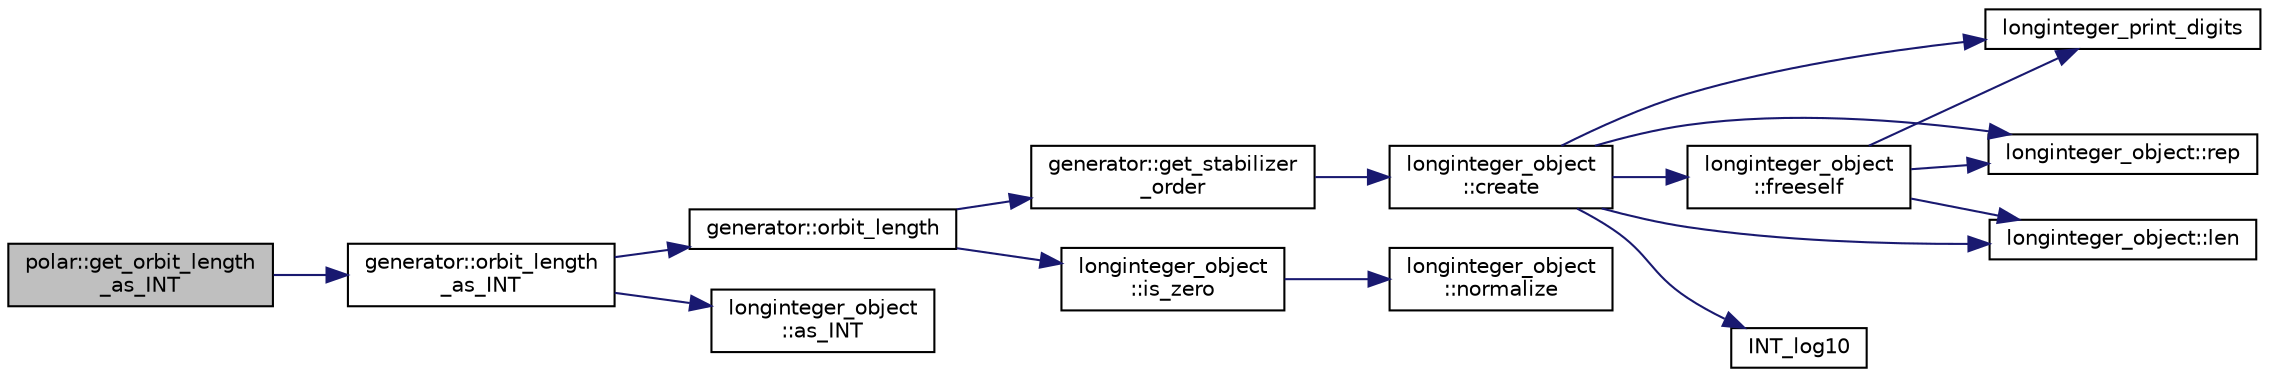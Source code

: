 digraph "polar::get_orbit_length_as_INT"
{
  edge [fontname="Helvetica",fontsize="10",labelfontname="Helvetica",labelfontsize="10"];
  node [fontname="Helvetica",fontsize="10",shape=record];
  rankdir="LR";
  Node2102 [label="polar::get_orbit_length\l_as_INT",height=0.2,width=0.4,color="black", fillcolor="grey75", style="filled", fontcolor="black"];
  Node2102 -> Node2103 [color="midnightblue",fontsize="10",style="solid",fontname="Helvetica"];
  Node2103 [label="generator::orbit_length\l_as_INT",height=0.2,width=0.4,color="black", fillcolor="white", style="filled",URL="$d7/d73/classgenerator.html#aecb478b303fd91af6a914f541906da39"];
  Node2103 -> Node2104 [color="midnightblue",fontsize="10",style="solid",fontname="Helvetica"];
  Node2104 [label="generator::orbit_length",height=0.2,width=0.4,color="black", fillcolor="white", style="filled",URL="$d7/d73/classgenerator.html#a38a102d644c03c18ad901f1a815a7f6c"];
  Node2104 -> Node2105 [color="midnightblue",fontsize="10",style="solid",fontname="Helvetica"];
  Node2105 [label="generator::get_stabilizer\l_order",height=0.2,width=0.4,color="black", fillcolor="white", style="filled",URL="$d7/d73/classgenerator.html#a2a03fc974c76e47e999f3abc99e6b81d"];
  Node2105 -> Node2106 [color="midnightblue",fontsize="10",style="solid",fontname="Helvetica"];
  Node2106 [label="longinteger_object\l::create",height=0.2,width=0.4,color="black", fillcolor="white", style="filled",URL="$dd/d7e/classlonginteger__object.html#a95d2eebc60849c3963a49298b1f498c2"];
  Node2106 -> Node2107 [color="midnightblue",fontsize="10",style="solid",fontname="Helvetica"];
  Node2107 [label="longinteger_object\l::freeself",height=0.2,width=0.4,color="black", fillcolor="white", style="filled",URL="$dd/d7e/classlonginteger__object.html#a06450f8c4795d81da6d680830ef958a1"];
  Node2107 -> Node2108 [color="midnightblue",fontsize="10",style="solid",fontname="Helvetica"];
  Node2108 [label="longinteger_print_digits",height=0.2,width=0.4,color="black", fillcolor="white", style="filled",URL="$de/dc5/algebra__and__number__theory_8h.html#ac2bac7b12f5b6440b8dad275cd7a157d"];
  Node2107 -> Node2109 [color="midnightblue",fontsize="10",style="solid",fontname="Helvetica"];
  Node2109 [label="longinteger_object::rep",height=0.2,width=0.4,color="black", fillcolor="white", style="filled",URL="$dd/d7e/classlonginteger__object.html#a3ecaf12738cc721d281c416503f241e2"];
  Node2107 -> Node2110 [color="midnightblue",fontsize="10",style="solid",fontname="Helvetica"];
  Node2110 [label="longinteger_object::len",height=0.2,width=0.4,color="black", fillcolor="white", style="filled",URL="$dd/d7e/classlonginteger__object.html#a0bfeae35be8a6fd44ed7f76413596ab1"];
  Node2106 -> Node2111 [color="midnightblue",fontsize="10",style="solid",fontname="Helvetica"];
  Node2111 [label="INT_log10",height=0.2,width=0.4,color="black", fillcolor="white", style="filled",URL="$de/dc5/algebra__and__number__theory_8h.html#a98bc0a6c562370a355165d2538dac250"];
  Node2106 -> Node2108 [color="midnightblue",fontsize="10",style="solid",fontname="Helvetica"];
  Node2106 -> Node2109 [color="midnightblue",fontsize="10",style="solid",fontname="Helvetica"];
  Node2106 -> Node2110 [color="midnightblue",fontsize="10",style="solid",fontname="Helvetica"];
  Node2104 -> Node2112 [color="midnightblue",fontsize="10",style="solid",fontname="Helvetica"];
  Node2112 [label="longinteger_object\l::is_zero",height=0.2,width=0.4,color="black", fillcolor="white", style="filled",URL="$dd/d7e/classlonginteger__object.html#a0946732d08e5180a00480f4c40667101"];
  Node2112 -> Node2113 [color="midnightblue",fontsize="10",style="solid",fontname="Helvetica"];
  Node2113 [label="longinteger_object\l::normalize",height=0.2,width=0.4,color="black", fillcolor="white", style="filled",URL="$dd/d7e/classlonginteger__object.html#ae27040d862a5624e98fc9582daa889ee"];
  Node2103 -> Node2114 [color="midnightblue",fontsize="10",style="solid",fontname="Helvetica"];
  Node2114 [label="longinteger_object\l::as_INT",height=0.2,width=0.4,color="black", fillcolor="white", style="filled",URL="$dd/d7e/classlonginteger__object.html#afb992d4679a6741acc63c8bcba27971e"];
}
